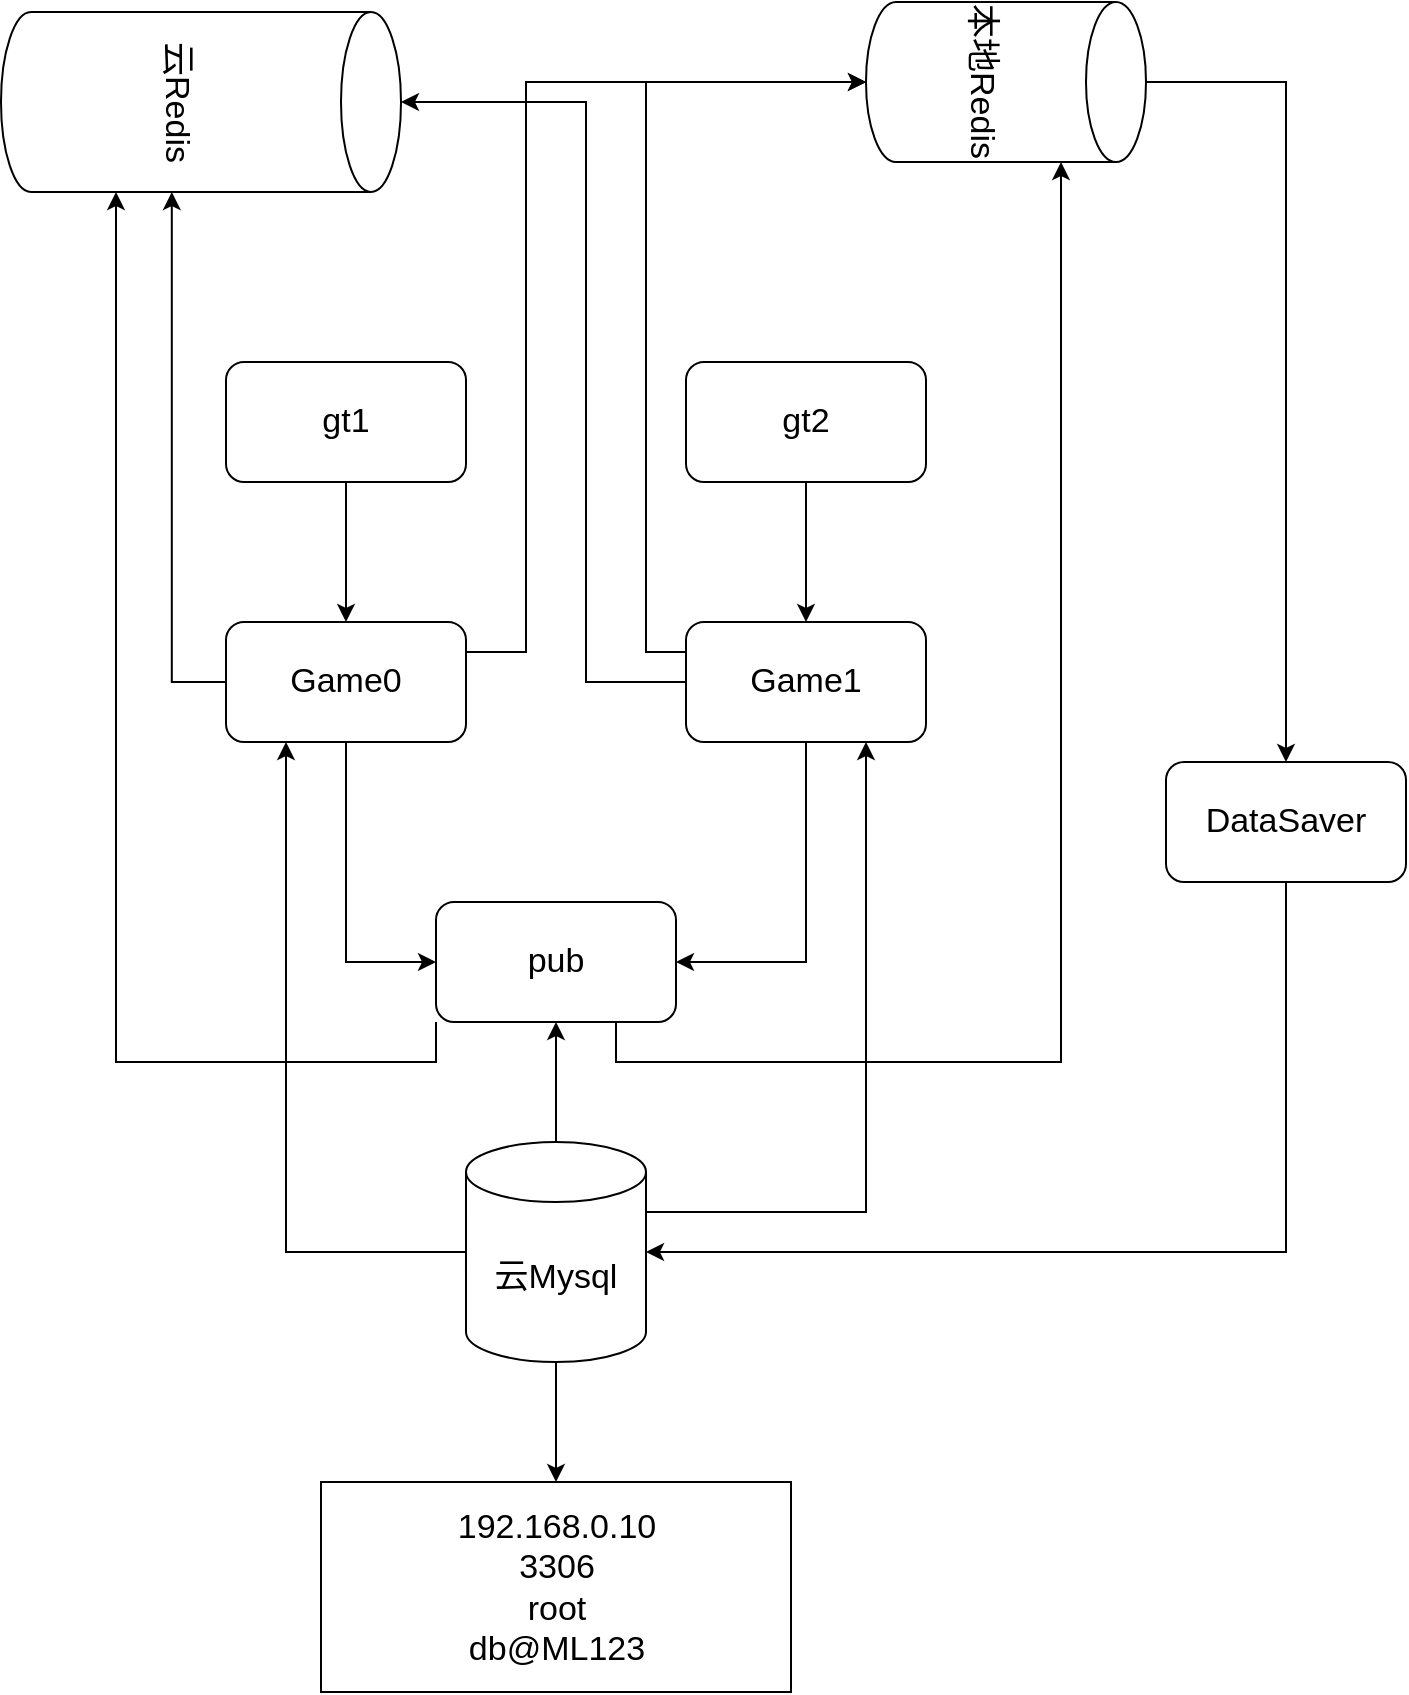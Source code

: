 <mxfile version="21.6.6" type="github">
  <diagram name="第 1 页" id="v0tBh7eM75tGoSStdjJV">
    <mxGraphModel dx="1472" dy="1072" grid="1" gridSize="10" guides="1" tooltips="1" connect="1" arrows="1" fold="1" page="1" pageScale="1" pageWidth="100000" pageHeight="10000" math="0" shadow="0">
      <root>
        <mxCell id="0" />
        <mxCell id="1" parent="0" />
        <mxCell id="S2ZQcKk1eDtn3FuGJNjF-22" style="edgeStyle=orthogonalEdgeStyle;rounded=0;orthogonalLoop=1;jettySize=auto;html=1;exitX=0.5;exitY=1;exitDx=0;exitDy=0;entryX=0;entryY=0.5;entryDx=0;entryDy=0;" edge="1" parent="1" source="S2ZQcKk1eDtn3FuGJNjF-1" target="S2ZQcKk1eDtn3FuGJNjF-4">
          <mxGeometry relative="1" as="geometry" />
        </mxCell>
        <mxCell id="S2ZQcKk1eDtn3FuGJNjF-42" style="edgeStyle=orthogonalEdgeStyle;rounded=0;orthogonalLoop=1;jettySize=auto;html=1;exitX=0;exitY=0.5;exitDx=0;exitDy=0;entryX=1;entryY=0.573;entryDx=0;entryDy=0;entryPerimeter=0;" edge="1" parent="1" source="S2ZQcKk1eDtn3FuGJNjF-1" target="S2ZQcKk1eDtn3FuGJNjF-7">
          <mxGeometry relative="1" as="geometry" />
        </mxCell>
        <mxCell id="S2ZQcKk1eDtn3FuGJNjF-44" style="edgeStyle=orthogonalEdgeStyle;rounded=0;orthogonalLoop=1;jettySize=auto;html=1;exitX=1;exitY=0.25;exitDx=0;exitDy=0;entryX=0.5;entryY=1;entryDx=0;entryDy=0;entryPerimeter=0;" edge="1" parent="1" source="S2ZQcKk1eDtn3FuGJNjF-1" target="S2ZQcKk1eDtn3FuGJNjF-6">
          <mxGeometry relative="1" as="geometry">
            <Array as="points">
              <mxPoint x="670" y="395" />
              <mxPoint x="670" y="110" />
            </Array>
          </mxGeometry>
        </mxCell>
        <mxCell id="S2ZQcKk1eDtn3FuGJNjF-1" value="Game0" style="rounded=1;whiteSpace=wrap;html=1;fontSize=17;" vertex="1" parent="1">
          <mxGeometry x="520" y="380" width="120" height="60" as="geometry" />
        </mxCell>
        <mxCell id="S2ZQcKk1eDtn3FuGJNjF-23" style="edgeStyle=orthogonalEdgeStyle;rounded=0;orthogonalLoop=1;jettySize=auto;html=1;exitX=0.5;exitY=1;exitDx=0;exitDy=0;entryX=1;entryY=0.5;entryDx=0;entryDy=0;" edge="1" parent="1" source="S2ZQcKk1eDtn3FuGJNjF-2" target="S2ZQcKk1eDtn3FuGJNjF-4">
          <mxGeometry relative="1" as="geometry" />
        </mxCell>
        <mxCell id="S2ZQcKk1eDtn3FuGJNjF-45" style="edgeStyle=orthogonalEdgeStyle;rounded=0;orthogonalLoop=1;jettySize=auto;html=1;exitX=0;exitY=0.25;exitDx=0;exitDy=0;entryX=0.5;entryY=1;entryDx=0;entryDy=0;entryPerimeter=0;" edge="1" parent="1" source="S2ZQcKk1eDtn3FuGJNjF-2" target="S2ZQcKk1eDtn3FuGJNjF-6">
          <mxGeometry relative="1" as="geometry" />
        </mxCell>
        <mxCell id="S2ZQcKk1eDtn3FuGJNjF-46" style="edgeStyle=orthogonalEdgeStyle;rounded=0;orthogonalLoop=1;jettySize=auto;html=1;exitX=0;exitY=0.5;exitDx=0;exitDy=0;entryX=0.5;entryY=0;entryDx=0;entryDy=0;entryPerimeter=0;" edge="1" parent="1" source="S2ZQcKk1eDtn3FuGJNjF-2" target="S2ZQcKk1eDtn3FuGJNjF-7">
          <mxGeometry relative="1" as="geometry">
            <Array as="points">
              <mxPoint x="700" y="410" />
              <mxPoint x="700" y="120" />
            </Array>
          </mxGeometry>
        </mxCell>
        <mxCell id="S2ZQcKk1eDtn3FuGJNjF-2" value="Game1" style="rounded=1;whiteSpace=wrap;html=1;fontSize=17;" vertex="1" parent="1">
          <mxGeometry x="750" y="380" width="120" height="60" as="geometry" />
        </mxCell>
        <mxCell id="S2ZQcKk1eDtn3FuGJNjF-39" style="edgeStyle=orthogonalEdgeStyle;rounded=0;orthogonalLoop=1;jettySize=auto;html=1;exitX=0;exitY=1;exitDx=0;exitDy=0;entryX=1;entryY=0;entryDx=0;entryDy=142.5;entryPerimeter=0;" edge="1" parent="1" source="S2ZQcKk1eDtn3FuGJNjF-4" target="S2ZQcKk1eDtn3FuGJNjF-7">
          <mxGeometry relative="1" as="geometry" />
        </mxCell>
        <mxCell id="S2ZQcKk1eDtn3FuGJNjF-40" style="edgeStyle=orthogonalEdgeStyle;rounded=0;orthogonalLoop=1;jettySize=auto;html=1;exitX=0.75;exitY=1;exitDx=0;exitDy=0;entryX=1;entryY=0;entryDx=0;entryDy=42.5;entryPerimeter=0;" edge="1" parent="1" source="S2ZQcKk1eDtn3FuGJNjF-4" target="S2ZQcKk1eDtn3FuGJNjF-6">
          <mxGeometry relative="1" as="geometry" />
        </mxCell>
        <mxCell id="S2ZQcKk1eDtn3FuGJNjF-4" value="pub" style="rounded=1;whiteSpace=wrap;html=1;fontSize=17;" vertex="1" parent="1">
          <mxGeometry x="625" y="520" width="120" height="60" as="geometry" />
        </mxCell>
        <mxCell id="S2ZQcKk1eDtn3FuGJNjF-12" value="" style="edgeStyle=orthogonalEdgeStyle;rounded=0;orthogonalLoop=1;jettySize=auto;html=1;fontSize=17;" edge="1" parent="1" source="S2ZQcKk1eDtn3FuGJNjF-5" target="S2ZQcKk1eDtn3FuGJNjF-11">
          <mxGeometry relative="1" as="geometry" />
        </mxCell>
        <mxCell id="S2ZQcKk1eDtn3FuGJNjF-33" style="edgeStyle=orthogonalEdgeStyle;rounded=0;orthogonalLoop=1;jettySize=auto;html=1;exitX=0;exitY=0.5;exitDx=0;exitDy=0;exitPerimeter=0;entryX=0.25;entryY=1;entryDx=0;entryDy=0;" edge="1" parent="1" source="S2ZQcKk1eDtn3FuGJNjF-5" target="S2ZQcKk1eDtn3FuGJNjF-1">
          <mxGeometry relative="1" as="geometry" />
        </mxCell>
        <mxCell id="S2ZQcKk1eDtn3FuGJNjF-35" style="edgeStyle=orthogonalEdgeStyle;rounded=0;orthogonalLoop=1;jettySize=auto;html=1;exitX=0.5;exitY=0;exitDx=0;exitDy=0;exitPerimeter=0;entryX=0.5;entryY=1;entryDx=0;entryDy=0;" edge="1" parent="1" source="S2ZQcKk1eDtn3FuGJNjF-5" target="S2ZQcKk1eDtn3FuGJNjF-4">
          <mxGeometry relative="1" as="geometry" />
        </mxCell>
        <mxCell id="S2ZQcKk1eDtn3FuGJNjF-36" style="edgeStyle=orthogonalEdgeStyle;rounded=0;orthogonalLoop=1;jettySize=auto;html=1;exitX=1;exitY=0;exitDx=0;exitDy=35;exitPerimeter=0;entryX=0.75;entryY=1;entryDx=0;entryDy=0;" edge="1" parent="1" source="S2ZQcKk1eDtn3FuGJNjF-5" target="S2ZQcKk1eDtn3FuGJNjF-2">
          <mxGeometry relative="1" as="geometry" />
        </mxCell>
        <mxCell id="S2ZQcKk1eDtn3FuGJNjF-5" value="云Mysql" style="shape=cylinder3;whiteSpace=wrap;html=1;boundedLbl=1;backgroundOutline=1;size=15;fontSize=17;" vertex="1" parent="1">
          <mxGeometry x="640" y="640" width="90" height="110" as="geometry" />
        </mxCell>
        <mxCell id="S2ZQcKk1eDtn3FuGJNjF-41" style="edgeStyle=orthogonalEdgeStyle;rounded=0;orthogonalLoop=1;jettySize=auto;html=1;exitX=0.5;exitY=0;exitDx=0;exitDy=0;exitPerimeter=0;entryX=0.5;entryY=0;entryDx=0;entryDy=0;" edge="1" parent="1" source="S2ZQcKk1eDtn3FuGJNjF-6" target="S2ZQcKk1eDtn3FuGJNjF-8">
          <mxGeometry relative="1" as="geometry" />
        </mxCell>
        <mxCell id="S2ZQcKk1eDtn3FuGJNjF-6" value="本地Redis" style="shape=cylinder3;whiteSpace=wrap;html=1;boundedLbl=1;backgroundOutline=1;size=15;rotation=90;fontSize=17;" vertex="1" parent="1">
          <mxGeometry x="870" y="40" width="80" height="140" as="geometry" />
        </mxCell>
        <mxCell id="S2ZQcKk1eDtn3FuGJNjF-7" value="云Redis" style="shape=cylinder3;whiteSpace=wrap;html=1;boundedLbl=1;backgroundOutline=1;size=15;rotation=90;fontSize=17;" vertex="1" parent="1">
          <mxGeometry x="462.5" y="20" width="90" height="200" as="geometry" />
        </mxCell>
        <mxCell id="S2ZQcKk1eDtn3FuGJNjF-47" style="edgeStyle=orthogonalEdgeStyle;rounded=0;orthogonalLoop=1;jettySize=auto;html=1;exitX=0.5;exitY=1;exitDx=0;exitDy=0;entryX=1;entryY=0.5;entryDx=0;entryDy=0;entryPerimeter=0;" edge="1" parent="1" source="S2ZQcKk1eDtn3FuGJNjF-8" target="S2ZQcKk1eDtn3FuGJNjF-5">
          <mxGeometry relative="1" as="geometry" />
        </mxCell>
        <mxCell id="S2ZQcKk1eDtn3FuGJNjF-8" value="DataSaver" style="rounded=1;whiteSpace=wrap;html=1;fontSize=17;" vertex="1" parent="1">
          <mxGeometry x="990" y="450" width="120" height="60" as="geometry" />
        </mxCell>
        <mxCell id="S2ZQcKk1eDtn3FuGJNjF-18" style="edgeStyle=orthogonalEdgeStyle;rounded=0;orthogonalLoop=1;jettySize=auto;html=1;exitX=0.5;exitY=1;exitDx=0;exitDy=0;entryX=0.5;entryY=0;entryDx=0;entryDy=0;" edge="1" parent="1" source="S2ZQcKk1eDtn3FuGJNjF-9" target="S2ZQcKk1eDtn3FuGJNjF-1">
          <mxGeometry relative="1" as="geometry" />
        </mxCell>
        <mxCell id="S2ZQcKk1eDtn3FuGJNjF-9" value="gt1" style="rounded=1;whiteSpace=wrap;html=1;fontSize=17;" vertex="1" parent="1">
          <mxGeometry x="520" y="250" width="120" height="60" as="geometry" />
        </mxCell>
        <mxCell id="S2ZQcKk1eDtn3FuGJNjF-19" style="edgeStyle=orthogonalEdgeStyle;rounded=0;orthogonalLoop=1;jettySize=auto;html=1;exitX=0.5;exitY=1;exitDx=0;exitDy=0;entryX=0.5;entryY=0;entryDx=0;entryDy=0;" edge="1" parent="1" source="S2ZQcKk1eDtn3FuGJNjF-10" target="S2ZQcKk1eDtn3FuGJNjF-2">
          <mxGeometry relative="1" as="geometry" />
        </mxCell>
        <mxCell id="S2ZQcKk1eDtn3FuGJNjF-10" value="gt2" style="rounded=1;whiteSpace=wrap;html=1;fontSize=17;" vertex="1" parent="1">
          <mxGeometry x="750" y="250" width="120" height="60" as="geometry" />
        </mxCell>
        <mxCell id="S2ZQcKk1eDtn3FuGJNjF-11" value="192.168.0.10&lt;br style=&quot;font-size: 17px;&quot;&gt;3306&lt;br style=&quot;font-size: 17px;&quot;&gt;root&lt;br style=&quot;font-size: 17px;&quot;&gt;db@ML123" style="whiteSpace=wrap;html=1;fontSize=17;" vertex="1" parent="1">
          <mxGeometry x="567.5" y="810" width="235" height="105" as="geometry" />
        </mxCell>
      </root>
    </mxGraphModel>
  </diagram>
</mxfile>
